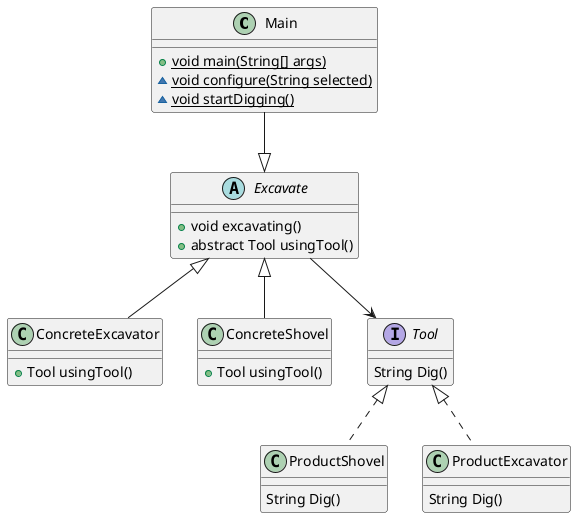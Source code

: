 @startuml
'https://plantuml.com/class-diagram

class Main {
+ {static} void main(String[] args)
~ {static} void configure(String selected)
~ {static} void startDigging()
}

abstract class Excavate {
+ void excavating()
+ abstract Tool usingTool()
}

class ConcreteExcavator {
+ Tool usingTool()
}

class ConcreteShovel {
+ Tool usingTool()
}

interface Tool {
String Dig()
}

class ProductShovel {
String Dig()
}

class ProductExcavator {
String Dig()
}

Main --|> Excavate

Excavate --> Tool

Excavate <|-- ConcreteExcavator
Excavate <|-- ConcreteShovel

Tool <|.. ProductShovel
Tool <|.. ProductExcavator


'abstract class AbstractList
'abstract AbstractCollection
'interface List
'interface Collection
'
'List <|-- AbstractList
'Collection <|-- AbstractCollection
'
'Collection <|- List
'AbstractCollection <|- AbstractList
'AbstractList <|-- ArrayList
'
'class ArrayList {
'Object[] elementData
'size()
'}
'
'enum TimeUnit {
'DAYS
'HOURS
'MINUTES
'}

@enduml